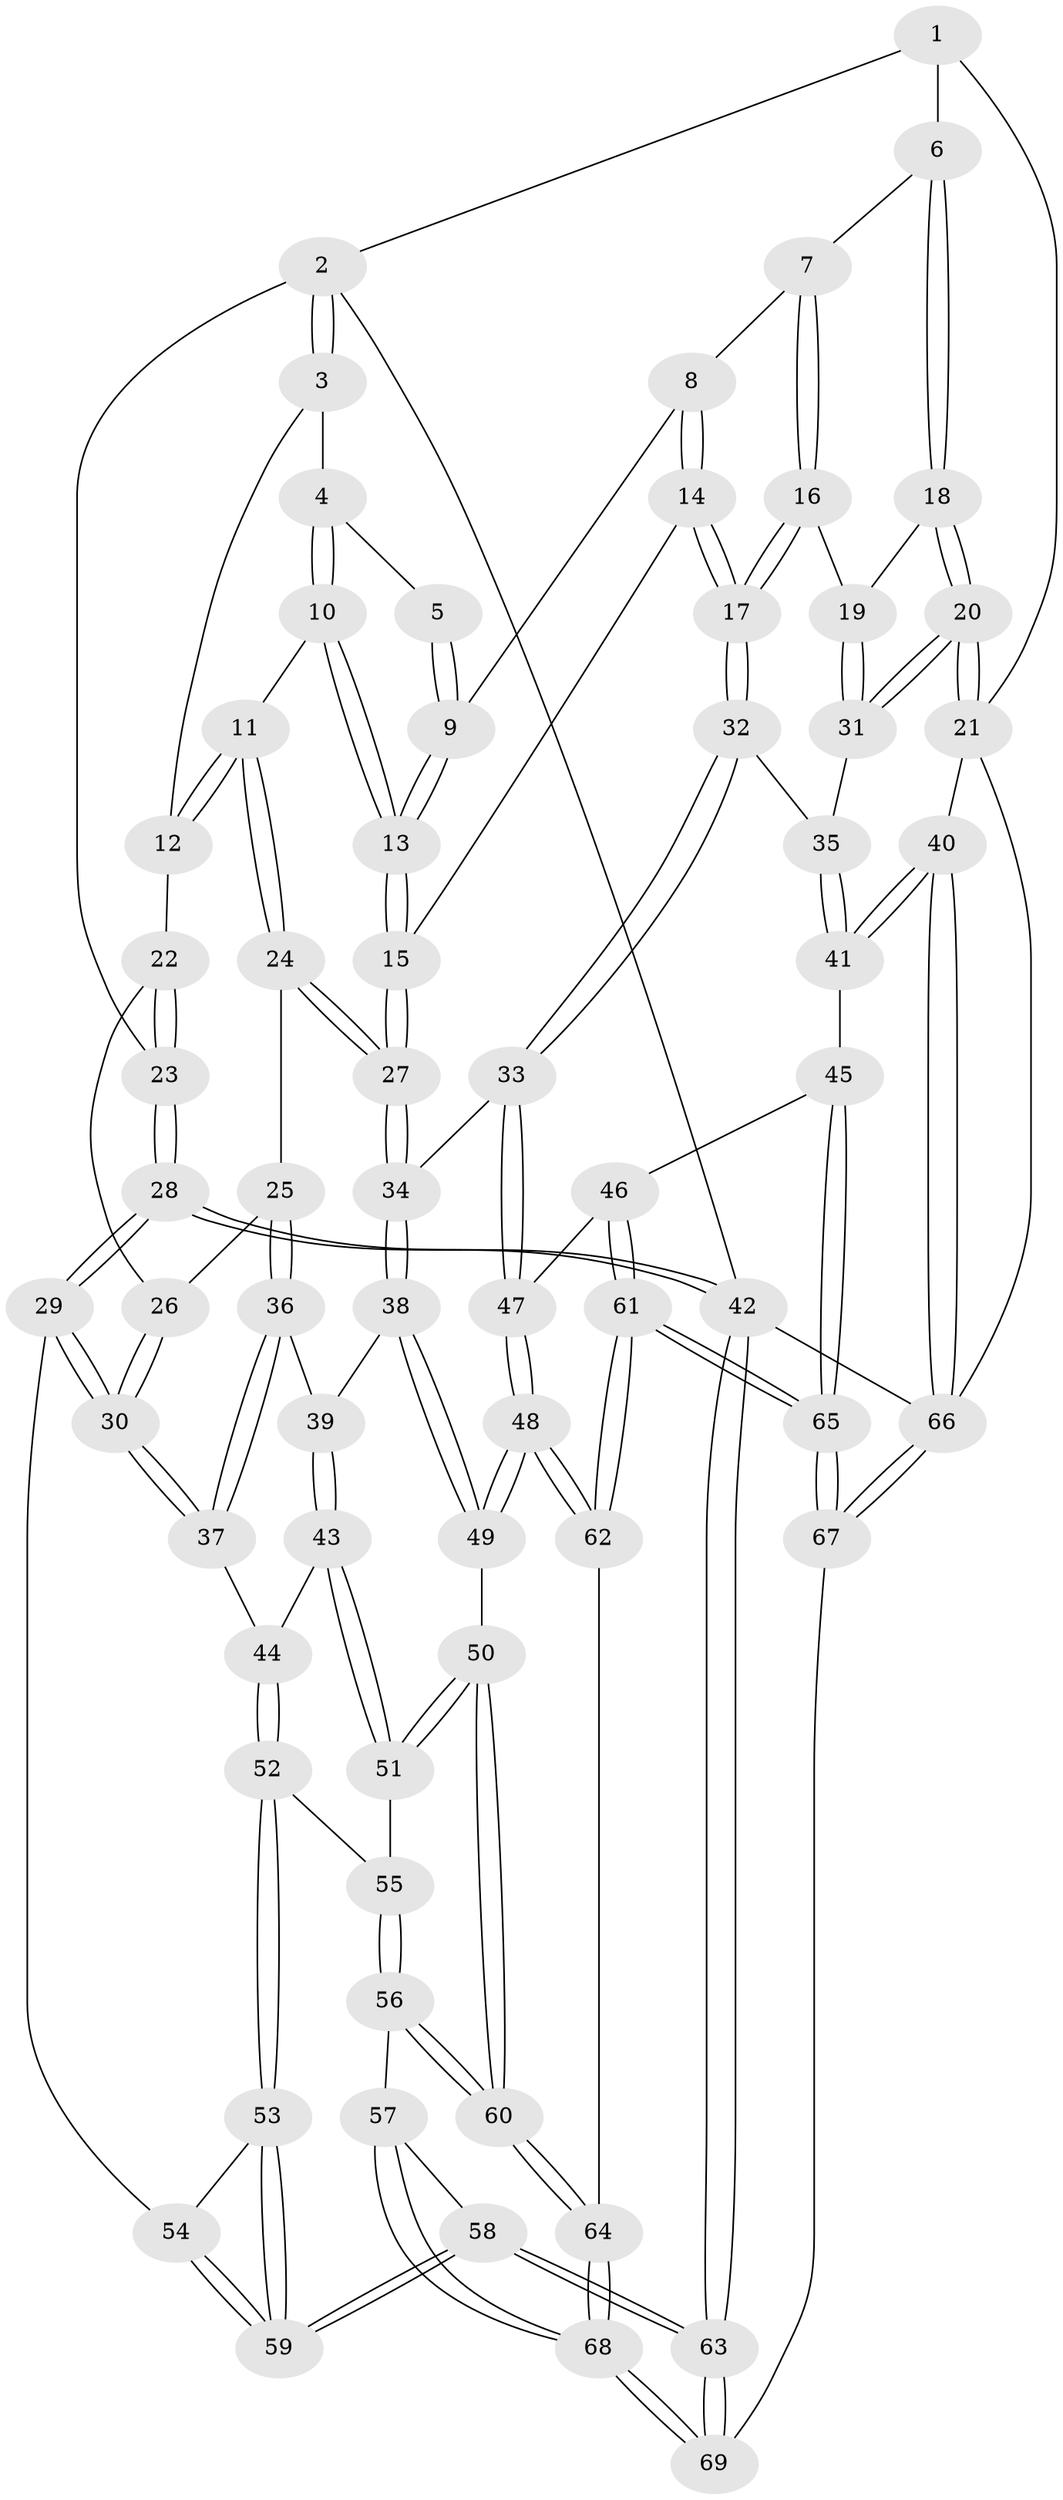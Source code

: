 // coarse degree distribution, {3: 0.7142857142857143, 5: 0.08571428571428572, 2: 0.05714285714285714, 4: 0.11428571428571428, 6: 0.02857142857142857}
// Generated by graph-tools (version 1.1) at 2025/54/03/04/25 22:54:46]
// undirected, 69 vertices, 169 edges
graph export_dot {
  node [color=gray90,style=filled];
  1 [pos="+0.7244242025999852+0"];
  2 [pos="+0+0"];
  3 [pos="+0.09452276747762678+0"];
  4 [pos="+0.48586541977617304+0"];
  5 [pos="+0.660376091967955+0"];
  6 [pos="+0.9144695889328451+0.13159691269418447"];
  7 [pos="+0.7405159185015353+0.17273527296907498"];
  8 [pos="+0.7224758691578825+0.15243796054032585"];
  9 [pos="+0.71564962563932+0.14218012457401666"];
  10 [pos="+0.45395129653892097+0.18833049576068142"];
  11 [pos="+0.42945773151243266+0.20611349836778284"];
  12 [pos="+0.19796863975791465+0.2102431086409144"];
  13 [pos="+0.5342733154010897+0.24947827884038695"];
  14 [pos="+0.5967548575462231+0.31023118456859505"];
  15 [pos="+0.5736557927391722+0.29162183560562577"];
  16 [pos="+0.7543351569358635+0.3321490354413848"];
  17 [pos="+0.7019867309316108+0.4059274998532305"];
  18 [pos="+0.9196061587637419+0.13687141856633622"];
  19 [pos="+0.7856116908501962+0.31159321869207135"];
  20 [pos="+1+0.24382120663683232"];
  21 [pos="+1+0.24350804877717336"];
  22 [pos="+0.16088451636895673+0.25130048927112864"];
  23 [pos="+0+0"];
  24 [pos="+0.34487174769621015+0.4090821770977113"];
  25 [pos="+0.2915231092989168+0.4316791271042141"];
  26 [pos="+0.15379017844028997+0.28950164985404403"];
  27 [pos="+0.43058453816515296+0.47010004008493733"];
  28 [pos="+0+0.5263956655190241"];
  29 [pos="+0+0.5279312228645436"];
  30 [pos="+0+0.5233026682588794"];
  31 [pos="+1+0.3108037040913822"];
  32 [pos="+0.712394298215482+0.46898224175863856"];
  33 [pos="+0.705818435473932+0.4858719820934738"];
  34 [pos="+0.4986387916049173+0.5467463946329737"];
  35 [pos="+0.878543062966508+0.46161567083120253"];
  36 [pos="+0.25566463062979006+0.48852910032599334"];
  37 [pos="+0.0803617531576394+0.5532798522007842"];
  38 [pos="+0.46607453937291227+0.6008284525412152"];
  39 [pos="+0.31956842752811204+0.5965362527966194"];
  40 [pos="+1+0.7122620696844731"];
  41 [pos="+1+0.7121798463844381"];
  42 [pos="+0+1"];
  43 [pos="+0.2947349915800519+0.6519491200612694"];
  44 [pos="+0.19857709814237837+0.68491295729132"];
  45 [pos="+1+0.7150988023506128"];
  46 [pos="+0.9454268073844073+0.7006958606087917"];
  47 [pos="+0.7267462008273541+0.5679918608120897"];
  48 [pos="+0.6495908897093279+0.8423994067667303"];
  49 [pos="+0.4690686365012989+0.7109120658543882"];
  50 [pos="+0.3882178160119826+0.7534410858669566"];
  51 [pos="+0.35184249042591614+0.7354244731861324"];
  52 [pos="+0.19850320706164168+0.7077112829576508"];
  53 [pos="+0.14029079649752282+0.7787932256086554"];
  54 [pos="+0+0.542266579539384"];
  55 [pos="+0.25182691250009737+0.7658941024299073"];
  56 [pos="+0.2528154969043689+0.8839632151049094"];
  57 [pos="+0.21908664507757986+0.8980533528180477"];
  58 [pos="+0.11929557839575615+0.9355817637411824"];
  59 [pos="+0.11485149145342426+0.8935921692072093"];
  60 [pos="+0.3538955485990243+0.8919496977749005"];
  61 [pos="+0.6868608418605778+0.8944342794893608"];
  62 [pos="+0.653342734558681+0.8558743678438224"];
  63 [pos="+0+1"];
  64 [pos="+0.3955615118226543+0.9346534634918331"];
  65 [pos="+0.7533206870113747+1"];
  66 [pos="+1+1"];
  67 [pos="+0.7770733177060901+1"];
  68 [pos="+0.3864663741341345+1"];
  69 [pos="+0.3838142670731873+1"];
  1 -- 2;
  1 -- 6;
  1 -- 21;
  2 -- 3;
  2 -- 3;
  2 -- 23;
  2 -- 42;
  3 -- 4;
  3 -- 12;
  4 -- 5;
  4 -- 10;
  4 -- 10;
  5 -- 9;
  5 -- 9;
  6 -- 7;
  6 -- 18;
  6 -- 18;
  7 -- 8;
  7 -- 16;
  7 -- 16;
  8 -- 9;
  8 -- 14;
  8 -- 14;
  9 -- 13;
  9 -- 13;
  10 -- 11;
  10 -- 13;
  10 -- 13;
  11 -- 12;
  11 -- 12;
  11 -- 24;
  11 -- 24;
  12 -- 22;
  13 -- 15;
  13 -- 15;
  14 -- 15;
  14 -- 17;
  14 -- 17;
  15 -- 27;
  15 -- 27;
  16 -- 17;
  16 -- 17;
  16 -- 19;
  17 -- 32;
  17 -- 32;
  18 -- 19;
  18 -- 20;
  18 -- 20;
  19 -- 31;
  19 -- 31;
  20 -- 21;
  20 -- 21;
  20 -- 31;
  20 -- 31;
  21 -- 40;
  21 -- 66;
  22 -- 23;
  22 -- 23;
  22 -- 26;
  23 -- 28;
  23 -- 28;
  24 -- 25;
  24 -- 27;
  24 -- 27;
  25 -- 26;
  25 -- 36;
  25 -- 36;
  26 -- 30;
  26 -- 30;
  27 -- 34;
  27 -- 34;
  28 -- 29;
  28 -- 29;
  28 -- 42;
  28 -- 42;
  29 -- 30;
  29 -- 30;
  29 -- 54;
  30 -- 37;
  30 -- 37;
  31 -- 35;
  32 -- 33;
  32 -- 33;
  32 -- 35;
  33 -- 34;
  33 -- 47;
  33 -- 47;
  34 -- 38;
  34 -- 38;
  35 -- 41;
  35 -- 41;
  36 -- 37;
  36 -- 37;
  36 -- 39;
  37 -- 44;
  38 -- 39;
  38 -- 49;
  38 -- 49;
  39 -- 43;
  39 -- 43;
  40 -- 41;
  40 -- 41;
  40 -- 66;
  40 -- 66;
  41 -- 45;
  42 -- 63;
  42 -- 63;
  42 -- 66;
  43 -- 44;
  43 -- 51;
  43 -- 51;
  44 -- 52;
  44 -- 52;
  45 -- 46;
  45 -- 65;
  45 -- 65;
  46 -- 47;
  46 -- 61;
  46 -- 61;
  47 -- 48;
  47 -- 48;
  48 -- 49;
  48 -- 49;
  48 -- 62;
  48 -- 62;
  49 -- 50;
  50 -- 51;
  50 -- 51;
  50 -- 60;
  50 -- 60;
  51 -- 55;
  52 -- 53;
  52 -- 53;
  52 -- 55;
  53 -- 54;
  53 -- 59;
  53 -- 59;
  54 -- 59;
  54 -- 59;
  55 -- 56;
  55 -- 56;
  56 -- 57;
  56 -- 60;
  56 -- 60;
  57 -- 58;
  57 -- 68;
  57 -- 68;
  58 -- 59;
  58 -- 59;
  58 -- 63;
  58 -- 63;
  60 -- 64;
  60 -- 64;
  61 -- 62;
  61 -- 62;
  61 -- 65;
  61 -- 65;
  62 -- 64;
  63 -- 69;
  63 -- 69;
  64 -- 68;
  64 -- 68;
  65 -- 67;
  65 -- 67;
  66 -- 67;
  66 -- 67;
  67 -- 69;
  68 -- 69;
  68 -- 69;
}
